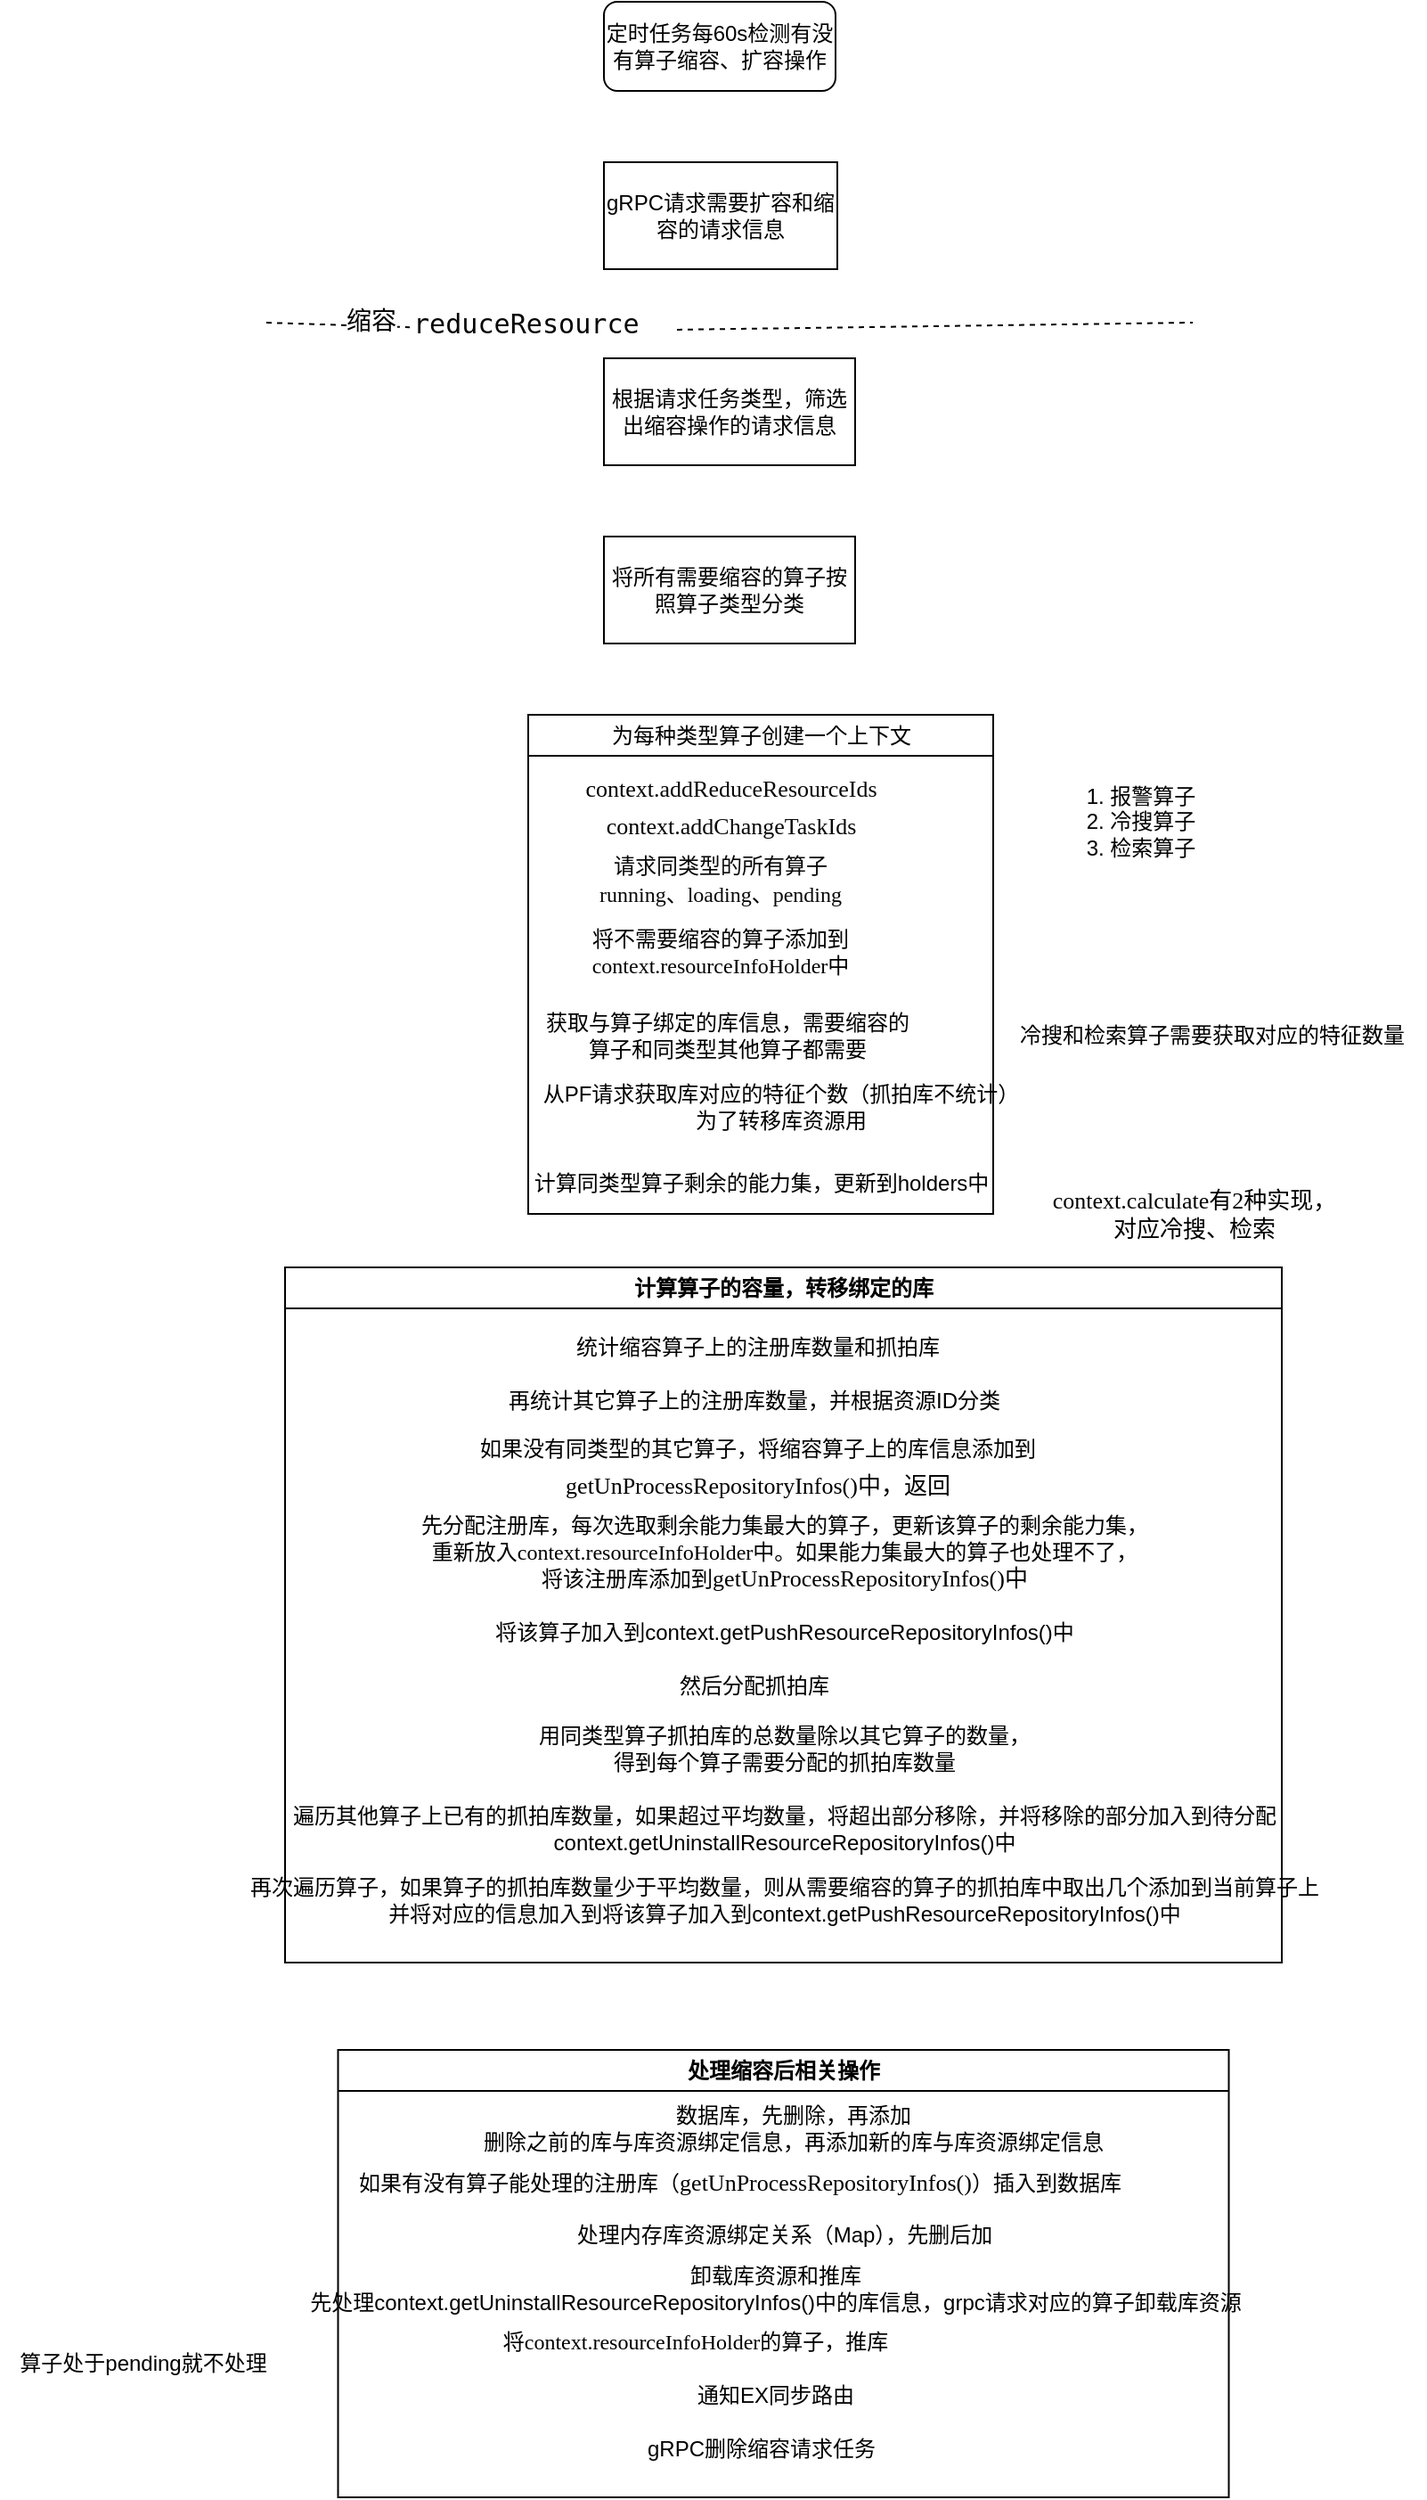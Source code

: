 <mxfile version="24.7.10">
  <diagram name="第 1 页" id="d_MPUZznpgAqjr28flWL">
    <mxGraphModel dx="1147" dy="730" grid="1" gridSize="10" guides="1" tooltips="1" connect="1" arrows="1" fold="1" page="1" pageScale="1" pageWidth="827" pageHeight="1169" math="0" shadow="0">
      <root>
        <mxCell id="0" />
        <mxCell id="1" parent="0" />
        <mxCell id="Qb7nR31hmw8zf656pw0K-2" value="定时任务每60s检测有没有算子缩容、扩容操作" style="rounded=1;whiteSpace=wrap;html=1;" vertex="1" parent="1">
          <mxGeometry x="349" y="20" width="130" height="50" as="geometry" />
        </mxCell>
        <mxCell id="Qb7nR31hmw8zf656pw0K-3" value="gRPC请求需要扩容和缩容的请求信息" style="rounded=0;whiteSpace=wrap;html=1;" vertex="1" parent="1">
          <mxGeometry x="349" y="110" width="131" height="60" as="geometry" />
        </mxCell>
        <mxCell id="Qb7nR31hmw8zf656pw0K-4" value="根据请求任务类型，筛选出缩容操作的请求信息" style="rounded=0;whiteSpace=wrap;html=1;" vertex="1" parent="1">
          <mxGeometry x="349" y="220" width="141" height="60" as="geometry" />
        </mxCell>
        <mxCell id="Qb7nR31hmw8zf656pw0K-7" value="&lt;div style=&quot;background-color:#ffffff;color:#080808;font-family:&#39;JetBrains Mono&#39;,monospace;font-size:11.3pt;&quot;&gt;&lt;pre&gt;reduceResource&lt;/pre&gt;&lt;/div&gt;" style="text;whiteSpace=wrap;html=1;" vertex="1" parent="1">
          <mxGeometry x="240" y="170" width="150" height="70" as="geometry" />
        </mxCell>
        <mxCell id="Qb7nR31hmw8zf656pw0K-5" value="" style="endArrow=none;dashed=1;html=1;rounded=0;" edge="1" parent="1" source="Qb7nR31hmw8zf656pw0K-7">
          <mxGeometry width="50" height="50" relative="1" as="geometry">
            <mxPoint x="159.5" y="200" as="sourcePoint" />
            <mxPoint x="679.5" y="200" as="targetPoint" />
          </mxGeometry>
        </mxCell>
        <mxCell id="Qb7nR31hmw8zf656pw0K-14" value="" style="endArrow=none;dashed=1;html=1;rounded=0;" edge="1" parent="1" target="Qb7nR31hmw8zf656pw0K-7">
          <mxGeometry width="50" height="50" relative="1" as="geometry">
            <mxPoint x="159.5" y="200" as="sourcePoint" />
            <mxPoint x="679.5" y="200" as="targetPoint" />
          </mxGeometry>
        </mxCell>
        <mxCell id="Qb7nR31hmw8zf656pw0K-15" value="&lt;font style=&quot;font-size: 14px;&quot;&gt;缩容&lt;/font&gt;" style="edgeLabel;html=1;align=center;verticalAlign=middle;resizable=0;points=[];" vertex="1" connectable="0" parent="Qb7nR31hmw8zf656pw0K-14">
          <mxGeometry x="-0.81" y="1" relative="1" as="geometry">
            <mxPoint x="51" as="offset" />
          </mxGeometry>
        </mxCell>
        <mxCell id="Qb7nR31hmw8zf656pw0K-16" value="将所有需要缩容的算子按照算子类型分类" style="rounded=0;whiteSpace=wrap;html=1;" vertex="1" parent="1">
          <mxGeometry x="349" y="320" width="141" height="60" as="geometry" />
        </mxCell>
        <mxCell id="Qb7nR31hmw8zf656pw0K-18" value="1. 报警算子&lt;div&gt;2. 冷搜算子&lt;/div&gt;&lt;div&gt;3. 检索算子&lt;/div&gt;" style="text;html=1;align=center;verticalAlign=middle;resizable=0;points=[];autosize=1;strokeColor=none;fillColor=none;" vertex="1" parent="1">
          <mxGeometry x="610" y="450" width="80" height="60" as="geometry" />
        </mxCell>
        <mxCell id="Qb7nR31hmw8zf656pw0K-19" value="&lt;span style=&quot;font-weight: 400;&quot;&gt;为每种类型算子创建一个上下文&lt;/span&gt;" style="swimlane;whiteSpace=wrap;html=1;" vertex="1" parent="1">
          <mxGeometry x="306.5" y="420" width="261" height="280" as="geometry" />
        </mxCell>
        <mxCell id="Qb7nR31hmw8zf656pw0K-20" value="&lt;div style=&quot;background-color: rgb(255, 255, 255); color: rgb(8, 8, 8); font-size: 11.3pt;&quot;&gt;&lt;pre style=&quot;font-size: 13px;&quot;&gt;&lt;font style=&quot;font-size: 13px;&quot; face=&quot;Times New Roman&quot;&gt;&lt;span style=&quot;color: rgb(0, 0, 0);&quot;&gt;context&lt;/span&gt;.addReduceResourceIds&lt;/font&gt;&lt;/pre&gt;&lt;/div&gt;" style="text;html=1;align=center;verticalAlign=middle;resizable=0;points=[];autosize=1;strokeColor=none;fillColor=none;" vertex="1" parent="Qb7nR31hmw8zf656pw0K-19">
          <mxGeometry x="18.5" y="11" width="190" height="60" as="geometry" />
        </mxCell>
        <mxCell id="Qb7nR31hmw8zf656pw0K-21" value="&lt;div style=&quot;background-color: rgb(255, 255, 255); color: rgb(8, 8, 8); font-size: 11.3pt;&quot;&gt;&lt;pre style=&quot;font-size: 13px;&quot;&gt;&lt;font style=&quot;font-size: 13px;&quot; face=&quot;Times New Roman&quot;&gt;&lt;span style=&quot;color: rgb(0, 0, 0);&quot;&gt;context&lt;/span&gt;.addChangeTaskIds&lt;/font&gt;&lt;/pre&gt;&lt;/div&gt;" style="text;html=1;align=center;verticalAlign=middle;resizable=0;points=[];autosize=1;strokeColor=none;fillColor=none;" vertex="1" parent="Qb7nR31hmw8zf656pw0K-19">
          <mxGeometry x="33.5" y="32" width="160" height="60" as="geometry" />
        </mxCell>
        <mxCell id="Qb7nR31hmw8zf656pw0K-22" value="&lt;div style=&quot;background-color: rgb(255, 255, 255); color: rgb(8, 8, 8); font-size: 11.3pt; line-height: 30%;&quot;&gt;&lt;pre style=&quot;font-size: 12px; line-height: 30%;&quot;&gt;&lt;font style=&quot;font-size: 12px;&quot; face=&quot;Times New Roman&quot;&gt;请求同类型的所有算子&lt;/font&gt;&lt;/pre&gt;&lt;pre style=&quot;font-size: 12px; line-height: 30%;&quot;&gt;&lt;font style=&quot;font-size: 12px;&quot; face=&quot;Times New Roman&quot;&gt;running、loading、pending&lt;/font&gt;&lt;/pre&gt;&lt;/div&gt;" style="text;html=1;align=center;verticalAlign=middle;resizable=0;points=[];autosize=1;strokeColor=none;fillColor=none;" vertex="1" parent="Qb7nR31hmw8zf656pw0K-19">
          <mxGeometry x="27.5" y="63" width="160" height="60" as="geometry" />
        </mxCell>
        <mxCell id="Qb7nR31hmw8zf656pw0K-23" value="&lt;font face=&quot;Times New Roman&quot;&gt;将不需要缩容的算子添加到&lt;/font&gt;&lt;div&gt;&lt;font face=&quot;n7LfwcWM67cJGT_cUcLi&quot;&gt;context.resourceInfoHolder中&lt;/font&gt;&lt;/div&gt;" style="text;html=1;align=center;verticalAlign=middle;resizable=0;points=[];autosize=1;strokeColor=none;fillColor=none;" vertex="1" parent="Qb7nR31hmw8zf656pw0K-19">
          <mxGeometry x="12.5" y="113" width="190" height="40" as="geometry" />
        </mxCell>
        <mxCell id="Qb7nR31hmw8zf656pw0K-24" value="获取与算子绑定的库信息，需要缩容的&lt;div&gt;算子&lt;span style=&quot;background-color: initial;&quot;&gt;和同类型其他算子都需要&lt;/span&gt;&lt;/div&gt;" style="text;html=1;align=center;verticalAlign=middle;resizable=0;points=[];autosize=1;strokeColor=none;fillColor=none;" vertex="1" parent="Qb7nR31hmw8zf656pw0K-19">
          <mxGeometry x="-4" y="160" width="230" height="40" as="geometry" />
        </mxCell>
        <mxCell id="Qb7nR31hmw8zf656pw0K-26" value="从PF请求获取库对应的特征个数（抓拍库不统计）&lt;div&gt;为了转移库资源用&lt;/div&gt;" style="text;html=1;align=center;verticalAlign=middle;resizable=0;points=[];autosize=1;strokeColor=none;fillColor=none;" vertex="1" parent="Qb7nR31hmw8zf656pw0K-19">
          <mxGeometry x="-4" y="200" width="290" height="40" as="geometry" />
        </mxCell>
        <mxCell id="Qb7nR31hmw8zf656pw0K-27" value="计算同类型算子剩余的能力集，更新到holders中" style="text;html=1;align=center;verticalAlign=middle;resizable=0;points=[];autosize=1;strokeColor=none;fillColor=none;" vertex="1" parent="Qb7nR31hmw8zf656pw0K-19">
          <mxGeometry x="-9.5" y="248" width="280" height="30" as="geometry" />
        </mxCell>
        <mxCell id="Qb7nR31hmw8zf656pw0K-25" value="冷搜和检索算子需要获取对应的特征数量" style="text;html=1;align=center;verticalAlign=middle;resizable=0;points=[];autosize=1;strokeColor=none;fillColor=none;" vertex="1" parent="1">
          <mxGeometry x="570" y="585" width="240" height="30" as="geometry" />
        </mxCell>
        <mxCell id="Qb7nR31hmw8zf656pw0K-28" value="计算算子的容量，转移绑定的库" style="swimlane;whiteSpace=wrap;html=1;" vertex="1" parent="1">
          <mxGeometry x="170" y="730" width="559.5" height="390" as="geometry" />
        </mxCell>
        <mxCell id="Qb7nR31hmw8zf656pw0K-30" value="统计缩容算子上的注册库数量和抓拍库" style="text;html=1;align=center;verticalAlign=middle;resizable=0;points=[];autosize=1;strokeColor=none;fillColor=none;" vertex="1" parent="Qb7nR31hmw8zf656pw0K-28">
          <mxGeometry x="150" y="30" width="230" height="30" as="geometry" />
        </mxCell>
        <mxCell id="Qb7nR31hmw8zf656pw0K-31" value="再统计其它算子上的注册库数量，并根据资源ID分类" style="text;html=1;align=center;verticalAlign=middle;resizable=0;points=[];autosize=1;strokeColor=none;fillColor=none;" vertex="1" parent="Qb7nR31hmw8zf656pw0K-28">
          <mxGeometry x="113" y="60" width="300" height="30" as="geometry" />
        </mxCell>
        <mxCell id="Qb7nR31hmw8zf656pw0K-32" value="如果没有同类型的其它算子，将缩容算子上的库信息添加到&lt;div style=&quot;line-height: 0%;&quot;&gt;&lt;div style=&quot;background-color: rgb(255, 255, 255); font-size: 11.3pt; line-height: 0%;&quot;&gt;&lt;pre style=&quot;font-size: 13px; line-height: 0%;&quot;&gt;&lt;font style=&quot;font-size: 13px;&quot; face=&quot;Times New Roman&quot;&gt;getUnProcessRepositoryInfos()中，返回&lt;/font&gt;&lt;/pre&gt;&lt;/div&gt;&lt;/div&gt;" style="text;html=1;align=center;verticalAlign=middle;resizable=0;points=[];autosize=1;strokeColor=none;fillColor=none;" vertex="1" parent="Qb7nR31hmw8zf656pw0K-28">
          <mxGeometry x="95" y="90" width="340" height="50" as="geometry" />
        </mxCell>
        <mxCell id="Qb7nR31hmw8zf656pw0K-33" value="先分配注册库，每次选取剩余能力集最大的算子，更新该算子的剩余能力集，&lt;div&gt;重新放入&lt;span style=&quot;font-family: n7LfwcWM67cJGT_cUcLi; background-color: initial;&quot;&gt;context.resourceInfoHolder中。如果能力集最大的算子也处理不了，&lt;/span&gt;&lt;/div&gt;&lt;div&gt;&lt;span style=&quot;font-family: n7LfwcWM67cJGT_cUcLi; background-color: initial;&quot;&gt;将该注册库添加到&lt;/span&gt;&lt;span style=&quot;font-family: &amp;quot;Times New Roman&amp;quot;; font-size: 13px; background-color: initial;&quot;&gt;getUnProcessRepositoryInfos()中&lt;/span&gt;&lt;/div&gt;" style="text;html=1;align=center;verticalAlign=middle;resizable=0;points=[];autosize=1;strokeColor=none;fillColor=none;" vertex="1" parent="Qb7nR31hmw8zf656pw0K-28">
          <mxGeometry x="59.75" y="130" width="440" height="60" as="geometry" />
        </mxCell>
        <mxCell id="Qb7nR31hmw8zf656pw0K-34" value="将该算子加入到context.getPushResourceRepositoryInfos()中" style="text;html=1;align=center;verticalAlign=middle;resizable=0;points=[];autosize=1;strokeColor=none;fillColor=none;" vertex="1" parent="Qb7nR31hmw8zf656pw0K-28">
          <mxGeometry x="104.75" y="190" width="350" height="30" as="geometry" />
        </mxCell>
        <mxCell id="Qb7nR31hmw8zf656pw0K-35" value="然后分配抓拍库" style="text;html=1;align=center;verticalAlign=middle;resizable=0;points=[];autosize=1;strokeColor=none;fillColor=none;" vertex="1" parent="Qb7nR31hmw8zf656pw0K-28">
          <mxGeometry x="208" y="220" width="110" height="30" as="geometry" />
        </mxCell>
        <mxCell id="Qb7nR31hmw8zf656pw0K-36" value="用同类型算子抓拍库的总数量除以其它算子的数量，&lt;div&gt;得到每个算子需要分配的抓拍库数量&lt;/div&gt;" style="text;html=1;align=center;verticalAlign=middle;resizable=0;points=[];autosize=1;strokeColor=none;fillColor=none;" vertex="1" parent="Qb7nR31hmw8zf656pw0K-28">
          <mxGeometry x="129.75" y="250" width="300" height="40" as="geometry" />
        </mxCell>
        <mxCell id="Qb7nR31hmw8zf656pw0K-37" value="遍历其他算子上已有的抓拍库数量，如果超过平均数量，将超出部分移除，并将移除的部分加入到待分配&lt;div&gt;context.getUninstallResourceRepositoryInfos()中&lt;/div&gt;" style="text;html=1;align=center;verticalAlign=middle;resizable=0;points=[];autosize=1;strokeColor=none;fillColor=none;" vertex="1" parent="Qb7nR31hmw8zf656pw0K-28">
          <mxGeometry x="-10.25" y="295" width="580" height="40" as="geometry" />
        </mxCell>
        <mxCell id="Qb7nR31hmw8zf656pw0K-38" value="再次遍历算子，如果算子的抓拍库数量少于平均数量，则从需要缩容的算子的抓拍库中取出几个添加到当前算子上&lt;div&gt;并将对应的信息加入到&lt;span style=&quot;background-color: initial;&quot;&gt;将该算子加入到context.getPushResourceRepositoryInfos()中&lt;/span&gt;&lt;/div&gt;" style="text;html=1;align=center;verticalAlign=middle;resizable=0;points=[];autosize=1;strokeColor=none;fillColor=none;" vertex="1" parent="Qb7nR31hmw8zf656pw0K-28">
          <mxGeometry x="-30.25" y="335" width="620" height="40" as="geometry" />
        </mxCell>
        <mxCell id="Qb7nR31hmw8zf656pw0K-29" value="&lt;font style=&quot;font-size: 13px;&quot; face=&quot;Times New Roman&quot;&gt;context.calculate有2种实现，&lt;/font&gt;&lt;div&gt;&lt;font style=&quot;font-size: 13px;&quot; face=&quot;Times New Roman&quot;&gt;对应冷搜、检索&lt;/font&gt;&lt;/div&gt;" style="text;html=1;align=center;verticalAlign=middle;resizable=0;points=[];autosize=1;strokeColor=none;fillColor=none;" vertex="1" parent="1">
          <mxGeometry x="590" y="680" width="180" height="40" as="geometry" />
        </mxCell>
        <mxCell id="Qb7nR31hmw8zf656pw0K-40" value="处理缩容后相关操作" style="swimlane;whiteSpace=wrap;html=1;" vertex="1" parent="1">
          <mxGeometry x="199.75" y="1169" width="500" height="251" as="geometry" />
        </mxCell>
        <mxCell id="Qb7nR31hmw8zf656pw0K-42" value="如果有没有算子能处理的注册库（&lt;span style=&quot;font-family: &amp;quot;Times New Roman&amp;quot;; font-size: 13px;&quot;&gt;getUnProcessRepositoryInfos()&lt;/span&gt;）插入到数据库" style="text;html=1;align=center;verticalAlign=middle;resizable=0;points=[];autosize=1;strokeColor=none;fillColor=none;" vertex="1" parent="Qb7nR31hmw8zf656pw0K-40">
          <mxGeometry y="59" width="450" height="30" as="geometry" />
        </mxCell>
        <mxCell id="Qb7nR31hmw8zf656pw0K-43" value="处理内存库资源绑定关系（Map），先删后加" style="text;html=1;align=center;verticalAlign=middle;resizable=0;points=[];autosize=1;strokeColor=none;fillColor=none;" vertex="1" parent="Qb7nR31hmw8zf656pw0K-40">
          <mxGeometry x="120" y="89" width="260" height="30" as="geometry" />
        </mxCell>
        <mxCell id="Qb7nR31hmw8zf656pw0K-44" value="卸载库资源和推库&lt;div&gt;先处理&lt;span style=&quot;background-color: initial;&quot;&gt;context.getUninstallResourceRepositoryInfos()中的库信息，grpc请求对应的算子卸载库资源&lt;/span&gt;&lt;/div&gt;" style="text;html=1;align=center;verticalAlign=middle;resizable=0;points=[];autosize=1;strokeColor=none;fillColor=none;" vertex="1" parent="Qb7nR31hmw8zf656pw0K-40">
          <mxGeometry x="-30" y="114" width="550" height="40" as="geometry" />
        </mxCell>
        <mxCell id="Qb7nR31hmw8zf656pw0K-41" value="数据库，先删除，再添加&lt;div&gt;删除之前的库与库资源绑定信息，再添加新的库与库资源绑定信息&lt;/div&gt;" style="text;html=1;align=center;verticalAlign=middle;resizable=0;points=[];autosize=1;strokeColor=none;fillColor=none;" vertex="1" parent="Qb7nR31hmw8zf656pw0K-40">
          <mxGeometry x="70.25" y="24" width="370" height="40" as="geometry" />
        </mxCell>
        <mxCell id="Qb7nR31hmw8zf656pw0K-47" value="通知EX同步路由" style="text;html=1;align=center;verticalAlign=middle;resizable=0;points=[];autosize=1;strokeColor=none;fillColor=none;" vertex="1" parent="Qb7nR31hmw8zf656pw0K-40">
          <mxGeometry x="190" y="179" width="110" height="30" as="geometry" />
        </mxCell>
        <mxCell id="Qb7nR31hmw8zf656pw0K-45" value="算子处于pending就不处理" style="text;html=1;align=center;verticalAlign=middle;resizable=0;points=[];autosize=1;strokeColor=none;fillColor=none;" vertex="1" parent="1">
          <mxGeometry x="10" y="1330" width="160" height="30" as="geometry" />
        </mxCell>
        <mxCell id="Qb7nR31hmw8zf656pw0K-46" value="将&lt;span style=&quot;font-family: n7LfwcWM67cJGT_cUcLi;&quot;&gt;context.resourceInfoHolder的算子，推库&lt;/span&gt;" style="text;html=1;align=center;verticalAlign=middle;resizable=0;points=[];autosize=1;strokeColor=none;fillColor=none;" vertex="1" parent="1">
          <mxGeometry x="270" y="1318" width="260" height="30" as="geometry" />
        </mxCell>
        <mxCell id="Qb7nR31hmw8zf656pw0K-48" value="gRPC删除缩容请求任务" style="text;html=1;align=center;verticalAlign=middle;resizable=0;points=[];autosize=1;strokeColor=none;fillColor=none;" vertex="1" parent="1">
          <mxGeometry x="362" y="1378" width="150" height="30" as="geometry" />
        </mxCell>
      </root>
    </mxGraphModel>
  </diagram>
</mxfile>
